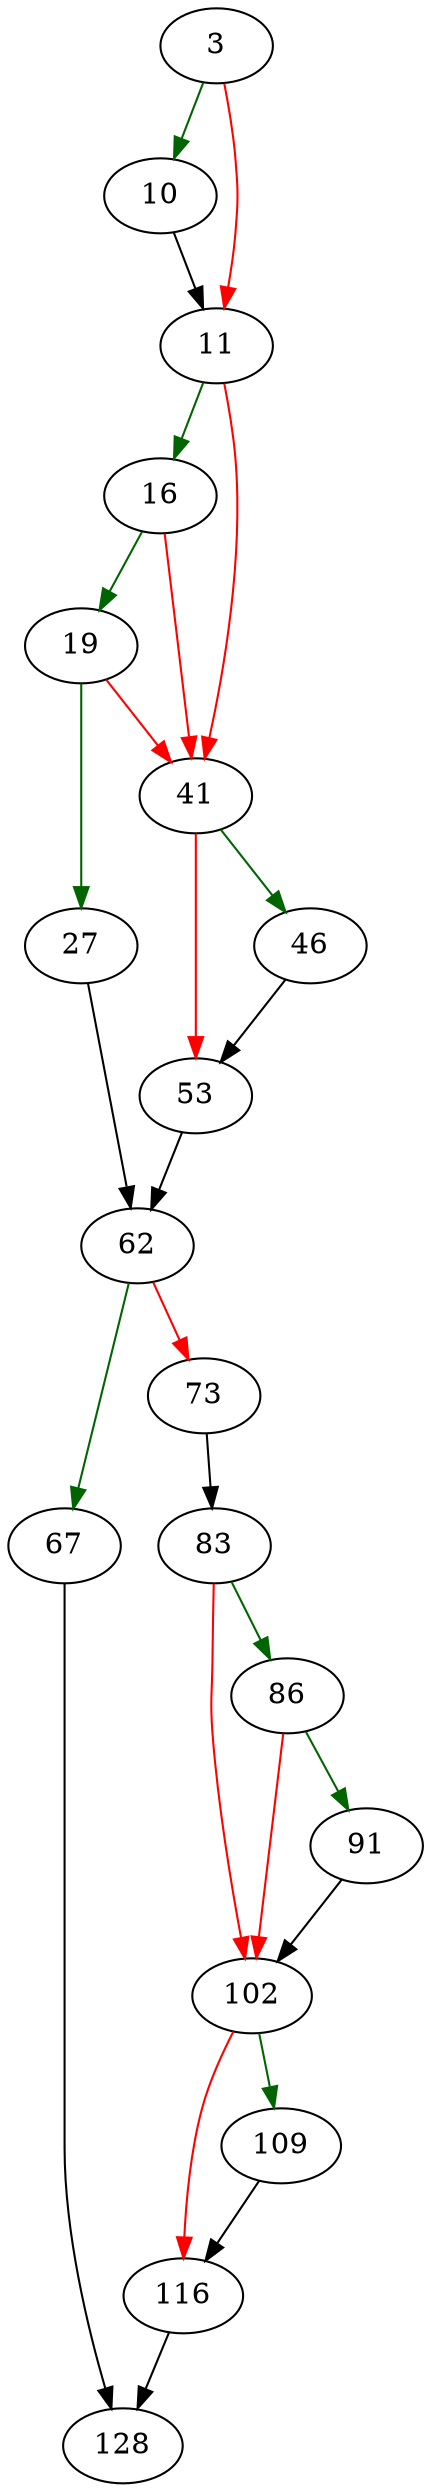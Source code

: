 strict digraph "sqlite3VdbeMemGrow" {
	// Node definitions.
	3 [entry=true];
	10;
	11;
	16;
	41;
	19;
	27;
	62;
	46;
	53;
	67;
	73;
	128;
	83;
	86;
	102;
	91;
	109;
	116;

	// Edge definitions.
	3 -> 10 [
		color=darkgreen
		cond=true
	];
	3 -> 11 [
		color=red
		cond=false
	];
	10 -> 11;
	11 -> 16 [
		color=darkgreen
		cond=true
	];
	11 -> 41 [
		color=red
		cond=false
	];
	16 -> 41 [
		color=red
		cond=false
	];
	16 -> 19 [
		color=darkgreen
		cond=true
	];
	41 -> 46 [
		color=darkgreen
		cond=true
	];
	41 -> 53 [
		color=red
		cond=false
	];
	19 -> 41 [
		color=red
		cond=false
	];
	19 -> 27 [
		color=darkgreen
		cond=true
	];
	27 -> 62;
	62 -> 67 [
		color=darkgreen
		cond=true
	];
	62 -> 73 [
		color=red
		cond=false
	];
	46 -> 53;
	53 -> 62;
	67 -> 128;
	73 -> 83;
	83 -> 86 [
		color=darkgreen
		cond=true
	];
	83 -> 102 [
		color=red
		cond=false
	];
	86 -> 102 [
		color=red
		cond=false
	];
	86 -> 91 [
		color=darkgreen
		cond=true
	];
	102 -> 109 [
		color=darkgreen
		cond=true
	];
	102 -> 116 [
		color=red
		cond=false
	];
	91 -> 102;
	109 -> 116;
	116 -> 128;
}